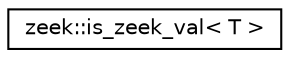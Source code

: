 digraph "Graphical Class Hierarchy"
{
 // LATEX_PDF_SIZE
  edge [fontname="Helvetica",fontsize="10",labelfontname="Helvetica",labelfontsize="10"];
  node [fontname="Helvetica",fontsize="10",shape=record];
  rankdir="LR";
  Node0 [label="zeek::is_zeek_val\< T \>",height=0.2,width=0.4,color="black", fillcolor="white", style="filled",URL="$d1/dc8/structzeek_1_1is__zeek__val.html",tooltip=" "];
}

